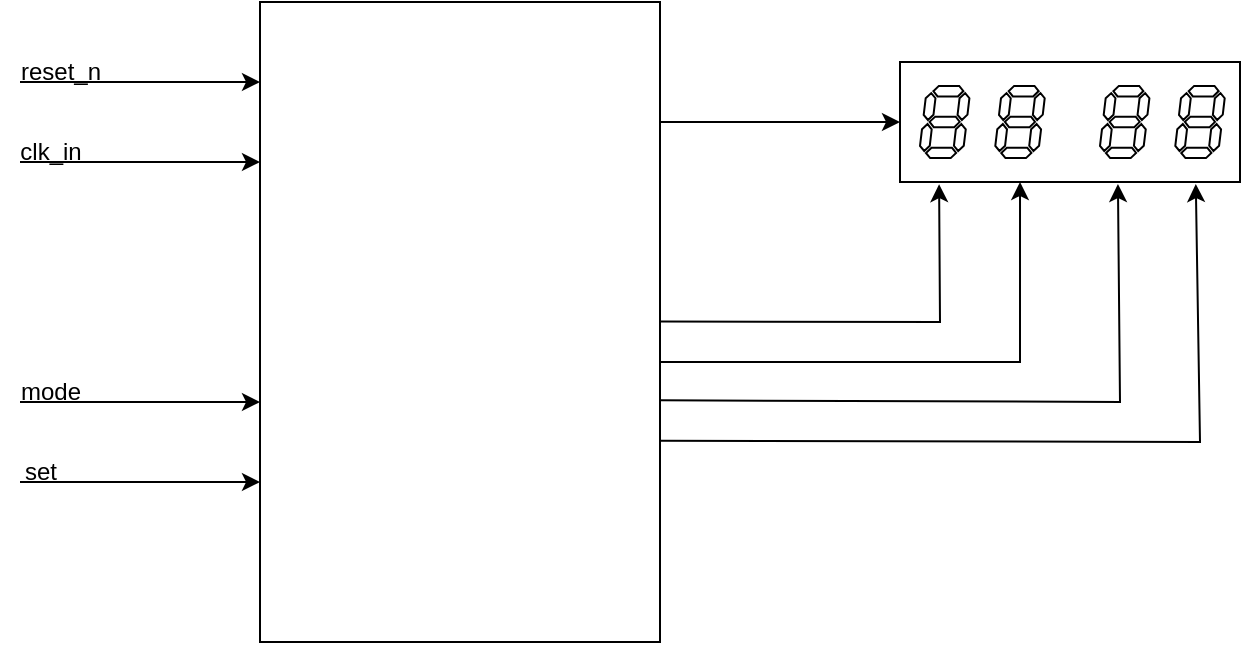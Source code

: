 <mxfile version="20.8.13" type="device" pages="2"><diagram name="Page-1" id="mXx1F76rcSffNdV9INZQ"><mxGraphModel dx="1687" dy="948" grid="1" gridSize="10" guides="1" tooltips="1" connect="1" arrows="1" fold="1" page="1" pageScale="1" pageWidth="850" pageHeight="1100" math="0" shadow="0"><root><mxCell id="0"/><mxCell id="1" parent="0"/><mxCell id="6MPICbB5i5nNK4QsKo3t-1" value="" style="rounded=0;whiteSpace=wrap;html=1;" vertex="1" parent="1"><mxGeometry x="320" y="200" width="200" height="320" as="geometry"/></mxCell><mxCell id="6MPICbB5i5nNK4QsKo3t-2" value="" style="endArrow=classic;html=1;rounded=0;" edge="1" parent="1"><mxGeometry width="50" height="50" relative="1" as="geometry"><mxPoint x="200" y="240" as="sourcePoint"/><mxPoint x="320" y="240" as="targetPoint"/></mxGeometry></mxCell><mxCell id="6MPICbB5i5nNK4QsKo3t-3" value="" style="endArrow=classic;html=1;rounded=0;" edge="1" parent="1"><mxGeometry width="50" height="50" relative="1" as="geometry"><mxPoint x="200" y="280" as="sourcePoint"/><mxPoint x="320" y="280" as="targetPoint"/></mxGeometry></mxCell><mxCell id="6MPICbB5i5nNK4QsKo3t-4" value="" style="endArrow=classic;html=1;rounded=0;" edge="1" parent="1"><mxGeometry width="50" height="50" relative="1" as="geometry"><mxPoint x="200" y="400" as="sourcePoint"/><mxPoint x="320" y="400" as="targetPoint"/></mxGeometry></mxCell><mxCell id="6MPICbB5i5nNK4QsKo3t-5" value="" style="endArrow=classic;html=1;rounded=0;" edge="1" parent="1"><mxGeometry width="50" height="50" relative="1" as="geometry"><mxPoint x="200" y="440" as="sourcePoint"/><mxPoint x="320" y="440" as="targetPoint"/></mxGeometry></mxCell><mxCell id="6MPICbB5i5nNK4QsKo3t-6" value="reset_n" style="text;html=1;align=center;verticalAlign=middle;resizable=0;points=[];autosize=1;strokeColor=none;fillColor=none;" vertex="1" parent="1"><mxGeometry x="190" y="220" width="60" height="30" as="geometry"/></mxCell><mxCell id="6MPICbB5i5nNK4QsKo3t-7" value="clk_in" style="text;html=1;align=center;verticalAlign=middle;resizable=0;points=[];autosize=1;strokeColor=none;fillColor=none;" vertex="1" parent="1"><mxGeometry x="190" y="260" width="50" height="30" as="geometry"/></mxCell><mxCell id="6MPICbB5i5nNK4QsKo3t-8" value="mode" style="text;html=1;align=center;verticalAlign=middle;resizable=0;points=[];autosize=1;strokeColor=none;fillColor=none;" vertex="1" parent="1"><mxGeometry x="190" y="380" width="50" height="30" as="geometry"/></mxCell><mxCell id="6MPICbB5i5nNK4QsKo3t-9" value="set" style="text;html=1;align=center;verticalAlign=middle;resizable=0;points=[];autosize=1;strokeColor=none;fillColor=none;" vertex="1" parent="1"><mxGeometry x="190" y="420" width="40" height="30" as="geometry"/></mxCell><mxCell id="6MPICbB5i5nNK4QsKo3t-10" value="" style="endArrow=classic;html=1;rounded=0;" edge="1" parent="1"><mxGeometry width="50" height="50" relative="1" as="geometry"><mxPoint x="520" y="260" as="sourcePoint"/><mxPoint x="640" y="260" as="targetPoint"/></mxGeometry></mxCell><mxCell id="6MPICbB5i5nNK4QsKo3t-11" value="" style="endArrow=classic;html=1;rounded=0;entryX=0.115;entryY=1.018;entryDx=0;entryDy=0;entryPerimeter=0;" edge="1" parent="1" target="6MPICbB5i5nNK4QsKo3t-15"><mxGeometry width="50" height="50" relative="1" as="geometry"><mxPoint x="520" y="359.71" as="sourcePoint"/><mxPoint x="660" y="310" as="targetPoint"/><Array as="points"><mxPoint x="660" y="360"/></Array></mxGeometry></mxCell><mxCell id="6MPICbB5i5nNK4QsKo3t-12" value="" style="endArrow=classic;html=1;rounded=0;entryX=0.353;entryY=1;entryDx=0;entryDy=0;entryPerimeter=0;" edge="1" parent="1" target="6MPICbB5i5nNK4QsKo3t-15"><mxGeometry width="50" height="50" relative="1" as="geometry"><mxPoint x="520" y="380.0" as="sourcePoint"/><mxPoint x="640" y="380.0" as="targetPoint"/><Array as="points"><mxPoint x="700" y="380"/></Array></mxGeometry></mxCell><mxCell id="6MPICbB5i5nNK4QsKo3t-13" value="" style="endArrow=classic;html=1;rounded=0;entryX=0.641;entryY=1.017;entryDx=0;entryDy=0;entryPerimeter=0;" edge="1" parent="1" target="6MPICbB5i5nNK4QsKo3t-15"><mxGeometry width="50" height="50" relative="1" as="geometry"><mxPoint x="520" y="399.14" as="sourcePoint"/><mxPoint x="640" y="399.14" as="targetPoint"/><Array as="points"><mxPoint x="750" y="400"/></Array></mxGeometry></mxCell><mxCell id="6MPICbB5i5nNK4QsKo3t-14" value="" style="endArrow=classic;html=1;rounded=0;entryX=0.87;entryY=1.017;entryDx=0;entryDy=0;entryPerimeter=0;" edge="1" parent="1" target="6MPICbB5i5nNK4QsKo3t-15"><mxGeometry width="50" height="50" relative="1" as="geometry"><mxPoint x="520" y="419.43" as="sourcePoint"/><mxPoint x="640" y="419.43" as="targetPoint"/><Array as="points"><mxPoint x="790" y="420"/></Array></mxGeometry></mxCell><mxCell id="6MPICbB5i5nNK4QsKo3t-15" value="" style="rounded=0;whiteSpace=wrap;html=1;" vertex="1" parent="1"><mxGeometry x="640" y="230" width="170" height="60" as="geometry"/></mxCell><mxCell id="6MPICbB5i5nNK4QsKo3t-16" value="" style="verticalLabelPosition=bottom;shadow=0;dashed=0;align=center;html=1;verticalAlign=top;shape=mxgraph.electrical.opto_electronics.7_segment_display;pointerEvents=1;" vertex="1" parent="1"><mxGeometry x="650" y="241.95" width="24.7" height="36.1" as="geometry"/></mxCell><mxCell id="6MPICbB5i5nNK4QsKo3t-17" value="" style="verticalLabelPosition=bottom;shadow=0;dashed=0;align=center;html=1;verticalAlign=top;shape=mxgraph.electrical.opto_electronics.7_segment_display;pointerEvents=1;" vertex="1" parent="1"><mxGeometry x="687.65" y="241.95" width="24.7" height="36.1" as="geometry"/></mxCell><mxCell id="6MPICbB5i5nNK4QsKo3t-18" value="" style="verticalLabelPosition=bottom;shadow=0;dashed=0;align=center;html=1;verticalAlign=top;shape=mxgraph.electrical.opto_electronics.7_segment_display;pointerEvents=1;" vertex="1" parent="1"><mxGeometry x="740" y="241.95" width="24.7" height="36.1" as="geometry"/></mxCell><mxCell id="6MPICbB5i5nNK4QsKo3t-19" value="" style="verticalLabelPosition=bottom;shadow=0;dashed=0;align=center;html=1;verticalAlign=top;shape=mxgraph.electrical.opto_electronics.7_segment_display;pointerEvents=1;" vertex="1" parent="1"><mxGeometry x="777.65" y="241.95" width="24.7" height="36.1" as="geometry"/></mxCell></root></mxGraphModel></diagram><diagram id="4hBkZKEF4-PL0l1GA5jW" name="Page-2"><mxGraphModel dx="2643" dy="1008" grid="1" gridSize="10" guides="1" tooltips="1" connect="1" arrows="1" fold="1" page="1" pageScale="1" pageWidth="850" pageHeight="1100" math="0" shadow="0"><root><mxCell id="0"/><mxCell id="1" parent="0"/><mxCell id="Nuwhg6K5Y2nDPjBQt7rq-1" value="" style="rounded=0;whiteSpace=wrap;html=1;movable=1;resizable=1;rotatable=1;deletable=1;editable=1;connectable=1;" vertex="1" parent="1"><mxGeometry x="-280" y="160" width="1000" height="360" as="geometry"/></mxCell><mxCell id="Nuwhg6K5Y2nDPjBQt7rq-2" value="" style="endArrow=classic;html=1;rounded=0;movable=0;resizable=0;rotatable=0;deletable=0;editable=0;connectable=0;" edge="1" parent="1"><mxGeometry width="50" height="50" relative="1" as="geometry"><mxPoint x="-400" y="240" as="sourcePoint"/><mxPoint x="-280" y="240" as="targetPoint"/></mxGeometry></mxCell><mxCell id="Nuwhg6K5Y2nDPjBQt7rq-3" value="" style="endArrow=classic;html=1;rounded=0;movable=0;resizable=0;rotatable=0;deletable=0;editable=0;connectable=0;" edge="1" parent="1"><mxGeometry width="50" height="50" relative="1" as="geometry"><mxPoint x="-400" y="280" as="sourcePoint"/><mxPoint x="-280" y="280" as="targetPoint"/></mxGeometry></mxCell><mxCell id="Nuwhg6K5Y2nDPjBQt7rq-4" value="" style="endArrow=classic;html=1;rounded=0;movable=0;resizable=0;rotatable=0;deletable=0;editable=0;connectable=0;" edge="1" parent="1"><mxGeometry width="50" height="50" relative="1" as="geometry"><mxPoint x="-400" y="390" as="sourcePoint"/><mxPoint x="-280" y="390" as="targetPoint"/></mxGeometry></mxCell><mxCell id="Nuwhg6K5Y2nDPjBQt7rq-5" value="" style="endArrow=classic;html=1;rounded=0;movable=0;resizable=0;rotatable=0;deletable=0;editable=0;connectable=0;" edge="1" parent="1"><mxGeometry width="50" height="50" relative="1" as="geometry"><mxPoint x="-400" y="467" as="sourcePoint"/><mxPoint x="-280" y="467" as="targetPoint"/></mxGeometry></mxCell><mxCell id="Nuwhg6K5Y2nDPjBQt7rq-6" value="reset_n" style="text;html=1;align=center;verticalAlign=middle;resizable=0;points=[];autosize=1;strokeColor=none;fillColor=none;movable=0;rotatable=0;deletable=0;editable=0;connectable=0;" vertex="1" parent="1"><mxGeometry x="-410" y="220" width="60" height="30" as="geometry"/></mxCell><mxCell id="Nuwhg6K5Y2nDPjBQt7rq-7" value="clk_in" style="text;html=1;align=center;verticalAlign=middle;resizable=0;points=[];autosize=1;strokeColor=none;fillColor=none;movable=0;rotatable=0;deletable=0;editable=0;connectable=0;" vertex="1" parent="1"><mxGeometry x="-410" y="260" width="50" height="30" as="geometry"/></mxCell><mxCell id="Nuwhg6K5Y2nDPjBQt7rq-8" value="mode" style="text;html=1;align=center;verticalAlign=middle;resizable=0;points=[];autosize=1;strokeColor=none;fillColor=none;movable=0;rotatable=0;deletable=0;editable=0;connectable=0;" vertex="1" parent="1"><mxGeometry x="-410" y="370" width="50" height="30" as="geometry"/></mxCell><mxCell id="Nuwhg6K5Y2nDPjBQt7rq-9" value="set" style="text;html=1;align=center;verticalAlign=middle;resizable=0;points=[];autosize=1;strokeColor=none;fillColor=none;movable=0;rotatable=0;deletable=0;editable=0;connectable=0;" vertex="1" parent="1"><mxGeometry x="-410" y="447" width="40" height="30" as="geometry"/></mxCell><mxCell id="Nuwhg6K5Y2nDPjBQt7rq-15" value="" style="rounded=0;whiteSpace=wrap;html=1;" vertex="1" parent="1"><mxGeometry x="840.54" y="380" width="170" height="60" as="geometry"/></mxCell><mxCell id="Nuwhg6K5Y2nDPjBQt7rq-16" value="" style="verticalLabelPosition=bottom;shadow=0;dashed=0;align=center;html=1;verticalAlign=top;shape=mxgraph.electrical.opto_electronics.7_segment_display;pointerEvents=1;" vertex="1" parent="1"><mxGeometry x="850.54" y="391.95" width="24.7" height="36.1" as="geometry"/></mxCell><mxCell id="Nuwhg6K5Y2nDPjBQt7rq-17" value="" style="verticalLabelPosition=bottom;shadow=0;dashed=0;align=center;html=1;verticalAlign=top;shape=mxgraph.electrical.opto_electronics.7_segment_display;pointerEvents=1;" vertex="1" parent="1"><mxGeometry x="888.19" y="391.95" width="24.7" height="36.1" as="geometry"/></mxCell><mxCell id="Nuwhg6K5Y2nDPjBQt7rq-18" value="" style="verticalLabelPosition=bottom;shadow=0;dashed=0;align=center;html=1;verticalAlign=top;shape=mxgraph.electrical.opto_electronics.7_segment_display;pointerEvents=1;" vertex="1" parent="1"><mxGeometry x="940.54" y="391.95" width="24.7" height="36.1" as="geometry"/></mxCell><mxCell id="Nuwhg6K5Y2nDPjBQt7rq-19" value="" style="verticalLabelPosition=bottom;shadow=0;dashed=0;align=center;html=1;verticalAlign=top;shape=mxgraph.electrical.opto_electronics.7_segment_display;pointerEvents=1;" vertex="1" parent="1"><mxGeometry x="978.19" y="391.95" width="24.7" height="36.1" as="geometry"/></mxCell><mxCell id="Nuwhg6K5Y2nDPjBQt7rq-20" value="S0" style="text;html=1;align=center;verticalAlign=middle;resizable=0;points=[];autosize=1;strokeColor=none;fillColor=none;" vertex="1" parent="1"><mxGeometry x="710" y="160" width="40" height="30" as="geometry"/></mxCell><mxCell id="Nuwhg6K5Y2nDPjBQt7rq-21" value="S1" style="text;html=1;align=center;verticalAlign=middle;resizable=0;points=[];autosize=1;strokeColor=none;fillColor=none;" vertex="1" parent="1"><mxGeometry x="710" y="180" width="40" height="30" as="geometry"/></mxCell><mxCell id="Nuwhg6K5Y2nDPjBQt7rq-22" value="S2" style="text;html=1;align=center;verticalAlign=middle;resizable=0;points=[];autosize=1;strokeColor=none;fillColor=none;" vertex="1" parent="1"><mxGeometry x="710" y="200" width="40" height="30" as="geometry"/></mxCell><mxCell id="Nuwhg6K5Y2nDPjBQt7rq-23" value="S3" style="text;html=1;align=center;verticalAlign=middle;resizable=0;points=[];autosize=1;strokeColor=none;fillColor=none;" vertex="1" parent="1"><mxGeometry x="710" y="220" width="40" height="30" as="geometry"/></mxCell><mxCell id="Nuwhg6K5Y2nDPjBQt7rq-25" value="(27 MHz)" style="text;html=1;align=center;verticalAlign=middle;resizable=0;points=[];autosize=1;strokeColor=none;fillColor=none;movable=0;rotatable=0;deletable=0;editable=0;connectable=0;" vertex="1" parent="1"><mxGeometry x="-400" y="278.05" width="70" height="30" as="geometry"/></mxCell><mxCell id="Nuwhg6K5Y2nDPjBQt7rq-26" value="/27M" style="rounded=0;whiteSpace=wrap;html=1;" vertex="1" parent="1"><mxGeometry x="-211" y="290" width="50" height="40" as="geometry"/></mxCell><mxCell id="Nuwhg6K5Y2nDPjBQt7rq-27" value="/27K" style="rounded=0;whiteSpace=wrap;html=1;movable=1;resizable=1;rotatable=1;deletable=1;editable=1;connectable=1;" vertex="1" parent="1"><mxGeometry x="-220" y="190" width="50" height="40" as="geometry"/></mxCell><mxCell id="Nuwhg6K5Y2nDPjBQt7rq-28" value="" style="endArrow=classic;html=1;rounded=0;strokeWidth=1;exitX=0;exitY=0.25;exitDx=0;exitDy=0;entryX=0;entryY=0.5;entryDx=0;entryDy=0;movable=1;resizable=1;rotatable=1;deletable=1;editable=1;connectable=1;" edge="1" parent="1" source="Nuwhg6K5Y2nDPjBQt7rq-1" target="Nuwhg6K5Y2nDPjBQt7rq-27"><mxGeometry width="50" height="50" relative="1" as="geometry"><mxPoint x="-290" y="150" as="sourcePoint"/><mxPoint x="-240" y="100" as="targetPoint"/><Array as="points"><mxPoint x="-250" y="280"/><mxPoint x="-250" y="210"/></Array></mxGeometry></mxCell><mxCell id="Nuwhg6K5Y2nDPjBQt7rq-32" value="" style="endArrow=classic;html=1;rounded=0;strokeWidth=1;exitX=1;exitY=0.5;exitDx=0;exitDy=0;entryX=0;entryY=0.5;entryDx=0;entryDy=0;" edge="1" parent="1" source="Nuwhg6K5Y2nDPjBQt7rq-27" target="Nuwhg6K5Y2nDPjBQt7rq-33"><mxGeometry width="50" height="50" relative="1" as="geometry"><mxPoint x="-150" y="170" as="sourcePoint"/><mxPoint x="620" y="470" as="targetPoint"/><Array as="points"/></mxGeometry></mxCell><mxCell id="Nuwhg6K5Y2nDPjBQt7rq-33" value="segment_&lt;br&gt;selector" style="rounded=0;whiteSpace=wrap;html=1;" vertex="1" parent="1"><mxGeometry x="460" y="170" width="69" height="80" as="geometry"/></mxCell><mxCell id="Nuwhg6K5Y2nDPjBQt7rq-11" value="" style="endArrow=classic;html=1;rounded=0;entryX=0.892;entryY=0.013;entryDx=0;entryDy=0;entryPerimeter=0;exitX=1.001;exitY=0.128;exitDx=0;exitDy=0;exitPerimeter=0;" edge="1" parent="1" target="Nuwhg6K5Y2nDPjBQt7rq-15" source="Nuwhg6K5Y2nDPjBQt7rq-33"><mxGeometry width="50" height="50" relative="1" as="geometry"><mxPoint x="530" y="220" as="sourcePoint"/><mxPoint x="860.09" y="151.08" as="targetPoint"/><Array as="points"><mxPoint x="990" y="180"/></Array></mxGeometry></mxCell><mxCell id="Nuwhg6K5Y2nDPjBQt7rq-12" value="" style="endArrow=classic;html=1;rounded=0;entryX=0.67;entryY=0.007;entryDx=0;entryDy=0;entryPerimeter=0;exitX=0.994;exitY=0.362;exitDx=0;exitDy=0;exitPerimeter=0;" edge="1" parent="1" target="Nuwhg6K5Y2nDPjBQt7rq-15" source="Nuwhg6K5Y2nDPjBQt7rq-33"><mxGeometry width="50" height="50" relative="1" as="geometry"><mxPoint x="679.002" y="240" as="sourcePoint"/><mxPoint x="900.55" y="150" as="targetPoint"/><Array as="points"><mxPoint x="954" y="200"/></Array></mxGeometry></mxCell><mxCell id="Nuwhg6K5Y2nDPjBQt7rq-13" value="" style="endArrow=classic;html=1;rounded=0;entryX=0.359;entryY=-0.011;entryDx=0;entryDy=0;entryPerimeter=0;exitX=1.015;exitY=0.612;exitDx=0;exitDy=0;exitPerimeter=0;" edge="1" parent="1" target="Nuwhg6K5Y2nDPjBQt7rq-15" source="Nuwhg6K5Y2nDPjBQt7rq-33"><mxGeometry width="50" height="50" relative="1" as="geometry"><mxPoint x="679.002" y="259.14" as="sourcePoint"/><mxPoint x="949.51" y="151.02" as="targetPoint"/><Array as="points"><mxPoint x="902" y="219"/></Array></mxGeometry></mxCell><mxCell id="Nuwhg6K5Y2nDPjBQt7rq-14" value="" style="endArrow=classic;html=1;rounded=0;entryX=0.115;entryY=-0.003;entryDx=0;entryDy=0;entryPerimeter=0;exitX=1.015;exitY=0.865;exitDx=0;exitDy=0;exitPerimeter=0;" edge="1" parent="1" target="Nuwhg6K5Y2nDPjBQt7rq-15" source="Nuwhg6K5Y2nDPjBQt7rq-33"><mxGeometry width="50" height="50" relative="1" as="geometry"><mxPoint x="679.002" y="279.43" as="sourcePoint"/><mxPoint x="988.44" y="151.02" as="targetPoint"/><Array as="points"><mxPoint x="860" y="240"/></Array></mxGeometry></mxCell><mxCell id="Nuwhg6K5Y2nDPjBQt7rq-37" value="" style="endArrow=classic;html=1;rounded=0;strokeWidth=1;entryX=0;entryY=0.5;entryDx=0;entryDy=0;exitX=1;exitY=0.5;exitDx=0;exitDy=0;" edge="1" parent="1" source="Nuwhg6K5Y2nDPjBQt7rq-26" target="Nuwhg6K5Y2nDPjBQt7rq-38"><mxGeometry width="50" height="50" relative="1" as="geometry"><mxPoint x="50" y="328.05" as="sourcePoint"/><mxPoint x="100" y="278.05" as="targetPoint"/></mxGeometry></mxCell><mxCell id="Nuwhg6K5Y2nDPjBQt7rq-38" value="sec&lt;br&gt;_counter" style="rounded=0;whiteSpace=wrap;html=1;" vertex="1" parent="1"><mxGeometry x="-101" y="290" width="50" height="40" as="geometry"/></mxCell><mxCell id="Nuwhg6K5Y2nDPjBQt7rq-39" value="s_tick" style="text;html=1;align=center;verticalAlign=middle;resizable=0;points=[];autosize=1;strokeColor=none;fillColor=none;" vertex="1" parent="1"><mxGeometry x="-161" y="290" width="50" height="30" as="geometry"/></mxCell><mxCell id="Nuwhg6K5Y2nDPjBQt7rq-41" value="" style="endArrow=classic;html=1;rounded=0;strokeWidth=1;entryX=0;entryY=0.5;entryDx=0;entryDy=0;" edge="1" parent="1" target="Nuwhg6K5Y2nDPjBQt7rq-42"><mxGeometry width="50" height="50" relative="1" as="geometry"><mxPoint x="35" y="320" as="sourcePoint"/><mxPoint x="85" y="270" as="targetPoint"/></mxGeometry></mxCell><mxCell id="Nuwhg6K5Y2nDPjBQt7rq-42" value="min&lt;br&gt;_counter" style="rounded=0;whiteSpace=wrap;html=1;" vertex="1" parent="1"><mxGeometry x="95" y="300" width="50" height="40" as="geometry"/></mxCell><mxCell id="Nuwhg6K5Y2nDPjBQt7rq-43" value="m_tick" style="text;html=1;align=center;verticalAlign=middle;resizable=0;points=[];autosize=1;strokeColor=none;fillColor=none;" vertex="1" parent="1"><mxGeometry x="30" y="300" width="60" height="30" as="geometry"/></mxCell><mxCell id="Nuwhg6K5Y2nDPjBQt7rq-44" value="" style="endArrow=classic;html=1;rounded=0;strokeWidth=1;entryX=0;entryY=0.5;entryDx=0;entryDy=0;" edge="1" parent="1" target="Nuwhg6K5Y2nDPjBQt7rq-45"><mxGeometry width="50" height="50" relative="1" as="geometry"><mxPoint x="230" y="330" as="sourcePoint"/><mxPoint x="280" y="280" as="targetPoint"/></mxGeometry></mxCell><mxCell id="Nuwhg6K5Y2nDPjBQt7rq-45" value="hr&lt;br&gt;_counter" style="rounded=0;whiteSpace=wrap;html=1;" vertex="1" parent="1"><mxGeometry x="290" y="310" width="50" height="40" as="geometry"/></mxCell><mxCell id="Nuwhg6K5Y2nDPjBQt7rq-46" value="h_tick" style="text;html=1;align=center;verticalAlign=middle;resizable=0;points=[];autosize=1;strokeColor=none;fillColor=none;" vertex="1" parent="1"><mxGeometry x="230" y="310" width="50" height="30" as="geometry"/></mxCell><mxCell id="Nuwhg6K5Y2nDPjBQt7rq-48" value="FSM" style="rounded=0;whiteSpace=wrap;html=1;movable=0;resizable=0;rotatable=0;deletable=0;editable=0;connectable=0;" vertex="1" parent="1"><mxGeometry x="-220" y="360" width="50" height="60" as="geometry"/></mxCell><mxCell id="Nuwhg6K5Y2nDPjBQt7rq-49" value="" style="endArrow=classic;html=1;rounded=0;strokeWidth=1;entryX=0;entryY=0.5;entryDx=0;entryDy=0;movable=0;resizable=0;rotatable=0;deletable=0;editable=0;connectable=0;" edge="1" parent="1" target="Nuwhg6K5Y2nDPjBQt7rq-48"><mxGeometry width="50" height="50" relative="1" as="geometry"><mxPoint x="-280" y="390" as="sourcePoint"/><mxPoint x="-230" y="340" as="targetPoint"/></mxGeometry></mxCell><mxCell id="Nuwhg6K5Y2nDPjBQt7rq-50" value="" style="endArrow=classic;html=1;rounded=0;strokeWidth=1;movable=0;resizable=0;rotatable=0;deletable=0;editable=0;connectable=0;" edge="1" parent="1"><mxGeometry width="50" height="50" relative="1" as="geometry"><mxPoint x="-170" y="370" as="sourcePoint"/><mxPoint x="-70" y="370" as="targetPoint"/></mxGeometry></mxCell><mxCell id="Nuwhg6K5Y2nDPjBQt7rq-51" value="" style="endArrow=classic;html=1;rounded=0;strokeWidth=1;entryX=0.895;entryY=0.577;entryDx=0;entryDy=0;movable=0;resizable=0;rotatable=0;deletable=0;editable=0;connectable=0;entryPerimeter=0;" edge="1" parent="1"><mxGeometry width="50" height="50" relative="1" as="geometry"><mxPoint x="-170" y="389.76" as="sourcePoint"/><mxPoint x="-89.415" y="436.081" as="targetPoint"/><Array as="points"><mxPoint x="-90" y="390"/></Array></mxGeometry></mxCell><mxCell id="Nuwhg6K5Y2nDPjBQt7rq-52" value="" style="endArrow=classic;html=1;rounded=0;strokeWidth=1;entryX=1;entryY=0;entryDx=0;entryDy=0;movable=0;resizable=0;rotatable=0;deletable=0;editable=0;connectable=0;" edge="1" parent="1"><mxGeometry width="50" height="50" relative="1" as="geometry"><mxPoint x="-170" y="410" as="sourcePoint"/><mxPoint x="-102.5" y="443.07" as="targetPoint"/><Array as="points"><mxPoint x="-103" y="410"/></Array></mxGeometry></mxCell><mxCell id="Nuwhg6K5Y2nDPjBQt7rq-53" value="mode_clock" style="text;html=1;align=center;verticalAlign=middle;resizable=0;points=[];autosize=1;strokeColor=none;fillColor=none;movable=0;rotatable=0;deletable=0;editable=0;connectable=0;" vertex="1" parent="1"><mxGeometry x="-176" y="350" width="90" height="30" as="geometry"/></mxCell><mxCell id="Nuwhg6K5Y2nDPjBQt7rq-54" value="mode_min" style="text;html=1;align=center;verticalAlign=middle;resizable=0;points=[];autosize=1;strokeColor=none;fillColor=none;movable=0;rotatable=0;deletable=0;editable=0;connectable=0;" vertex="1" parent="1"><mxGeometry x="-176" y="370" width="80" height="30" as="geometry"/></mxCell><mxCell id="Nuwhg6K5Y2nDPjBQt7rq-55" value="mode_hr" style="text;html=1;align=center;verticalAlign=middle;resizable=0;points=[];autosize=1;strokeColor=none;fillColor=none;movable=0;rotatable=0;deletable=0;editable=0;connectable=0;" vertex="1" parent="1"><mxGeometry x="-176" y="390" width="70" height="30" as="geometry"/></mxCell><mxCell id="Nuwhg6K5Y2nDPjBQt7rq-58" value="" style="endArrow=classic;html=1;rounded=0;movable=0;resizable=0;rotatable=0;deletable=0;editable=0;connectable=0;entryX=0.5;entryY=0;entryDx=0;entryDy=0;" edge="1" parent="1"><mxGeometry width="50" height="50" relative="1" as="geometry"><mxPoint x="-280" y="466.57" as="sourcePoint"/><mxPoint x="-112.495" y="466.2" as="targetPoint"/></mxGeometry></mxCell><mxCell id="Nuwhg6K5Y2nDPjBQt7rq-65" value="" style="endArrow=none;html=1;rounded=0;strokeWidth=1;endFill=0;movable=1;resizable=1;rotatable=1;deletable=1;editable=1;connectable=1;" edge="1" parent="1"><mxGeometry width="50" height="50" relative="1" as="geometry"><mxPoint x="-72" y="444.0" as="sourcePoint"/><mxPoint x="-50" y="444" as="targetPoint"/></mxGeometry></mxCell><mxCell id="Nuwhg6K5Y2nDPjBQt7rq-66" value="" style="endArrow=none;html=1;rounded=0;strokeWidth=1;endFill=0;movable=1;resizable=1;rotatable=1;deletable=1;editable=1;connectable=1;" edge="1" parent="1"><mxGeometry width="50" height="50" relative="1" as="geometry"><mxPoint x="-72" y="490.2" as="sourcePoint"/><mxPoint x="-50" y="490" as="targetPoint"/></mxGeometry></mxCell><mxCell id="Nuwhg6K5Y2nDPjBQt7rq-67" value="" style="endArrow=classic;html=1;rounded=0;strokeWidth=1;movable=1;resizable=1;rotatable=1;deletable=1;editable=1;connectable=1;entryX=0.623;entryY=1.009;entryDx=0;entryDy=0;entryPerimeter=0;" edge="1" parent="1" target="Nuwhg6K5Y2nDPjBQt7rq-92"><mxGeometry width="50" height="50" relative="1" as="geometry"><mxPoint x="-72" y="458.83" as="sourcePoint"/><mxPoint x="-32" y="458.83" as="targetPoint"/><Array as="points"><mxPoint x="-20" y="459"/><mxPoint x="-20" y="327"/></Array></mxGeometry></mxCell><mxCell id="Nuwhg6K5Y2nDPjBQt7rq-68" value="" style="endArrow=classic;html=1;rounded=0;strokeWidth=1;movable=1;resizable=1;rotatable=1;deletable=1;editable=1;connectable=1;entryX=0.626;entryY=1.02;entryDx=0;entryDy=0;entryPerimeter=0;" edge="1" parent="1" target="Nuwhg6K5Y2nDPjBQt7rq-109"><mxGeometry width="50" height="50" relative="1" as="geometry"><mxPoint x="-72" y="474.0" as="sourcePoint"/><mxPoint x="-32" y="474.0" as="targetPoint"/><Array as="points"><mxPoint x="180" y="474"/><mxPoint x="180" y="337"/></Array></mxGeometry></mxCell><mxCell id="Nuwhg6K5Y2nDPjBQt7rq-70" value="1:4&lt;br&gt;demux" style="shape=trapezoid;perimeter=trapezoidPerimeter;whiteSpace=wrap;html=1;fixedSize=1;rotation=-90;movable=0;resizable=0;rotatable=0;deletable=0;editable=0;connectable=0;" vertex="1" parent="1"><mxGeometry x="-130.31" y="445.89" width="75.63" height="40" as="geometry"/></mxCell><mxCell id="Nuwhg6K5Y2nDPjBQt7rq-90" value="" style="endArrow=classic;html=1;rounded=0;strokeWidth=1;entryX=0;entryY=0.5;entryDx=0;entryDy=0;" edge="1" parent="1" target="Nuwhg6K5Y2nDPjBQt7rq-26"><mxGeometry width="50" height="50" relative="1" as="geometry"><mxPoint x="-280" y="280" as="sourcePoint"/><mxPoint x="-230" y="230" as="targetPoint"/><Array as="points"><mxPoint x="-250" y="280"/><mxPoint x="-250" y="310"/></Array></mxGeometry></mxCell><mxCell id="Nuwhg6K5Y2nDPjBQt7rq-91" value="" style="endArrow=classic;html=1;rounded=0;strokeWidth=1;entryX=0;entryY=0.5;entryDx=0;entryDy=0;exitX=1;exitY=0.5;exitDx=0;exitDy=0;" edge="1" parent="1"><mxGeometry width="50" height="50" relative="1" as="geometry"><mxPoint x="-51" y="309.76" as="sourcePoint"/><mxPoint x="9" y="309.76" as="targetPoint"/></mxGeometry></mxCell><mxCell id="Nuwhg6K5Y2nDPjBQt7rq-92" value="2:1&lt;br&gt;mux" style="shape=trapezoid;perimeter=trapezoidPerimeter;whiteSpace=wrap;html=1;fixedSize=1;rotation=-90;movable=1;resizable=1;rotatable=1;deletable=1;editable=1;connectable=1;direction=west;" vertex="1" parent="1"><mxGeometry x="-5" y="305" width="55.63" height="30" as="geometry"/></mxCell><mxCell id="Nuwhg6K5Y2nDPjBQt7rq-94" value="" style="edgeStyle=none;orthogonalLoop=1;jettySize=auto;html=1;rounded=0;strokeWidth=1;endArrow=none;endFill=0;" edge="1" parent="1"><mxGeometry width="100" relative="1" as="geometry"><mxPoint x="-70" y="520" as="sourcePoint"/><mxPoint x="30" y="520" as="targetPoint"/><Array as="points"/></mxGeometry></mxCell><mxCell id="Nuwhg6K5Y2nDPjBQt7rq-95" value="0" style="text;html=1;align=center;verticalAlign=middle;resizable=0;points=[];autosize=1;strokeColor=none;fillColor=none;" vertex="1" parent="1"><mxGeometry x="-81" y="425.89" width="30" height="30" as="geometry"/></mxCell><mxCell id="Nuwhg6K5Y2nDPjBQt7rq-96" value="1" style="text;html=1;align=center;verticalAlign=middle;resizable=0;points=[];autosize=1;strokeColor=none;fillColor=none;" vertex="1" parent="1"><mxGeometry x="-81" y="440" width="30" height="30" as="geometry"/></mxCell><mxCell id="Nuwhg6K5Y2nDPjBQt7rq-97" value="2" style="text;html=1;align=center;verticalAlign=middle;resizable=0;points=[];autosize=1;strokeColor=none;fillColor=none;" vertex="1" parent="1"><mxGeometry x="-81" y="455.89" width="30" height="30" as="geometry"/></mxCell><mxCell id="Nuwhg6K5Y2nDPjBQt7rq-100" value="3" style="text;html=1;align=center;verticalAlign=middle;resizable=0;points=[];autosize=1;strokeColor=none;fillColor=none;" vertex="1" parent="1"><mxGeometry x="-81" y="470" width="30" height="30" as="geometry"/></mxCell><mxCell id="Nuwhg6K5Y2nDPjBQt7rq-108" value="" style="endArrow=classic;html=1;rounded=0;strokeWidth=1;entryX=0;entryY=0.5;entryDx=0;entryDy=0;exitX=1;exitY=0.5;exitDx=0;exitDy=0;" edge="1" parent="1"><mxGeometry width="50" height="50" relative="1" as="geometry"><mxPoint x="145" y="319.76" as="sourcePoint"/><mxPoint x="205" y="319.76" as="targetPoint"/></mxGeometry></mxCell><mxCell id="Nuwhg6K5Y2nDPjBQt7rq-109" value="2:1&lt;br&gt;mux" style="shape=trapezoid;perimeter=trapezoidPerimeter;whiteSpace=wrap;html=1;fixedSize=1;rotation=-90;movable=1;resizable=1;rotatable=1;deletable=1;editable=1;connectable=1;direction=west;" vertex="1" parent="1"><mxGeometry x="191" y="315" width="55.63" height="30" as="geometry"/></mxCell><mxCell id="Nuwhg6K5Y2nDPjBQt7rq-111" value="segment&lt;br&gt;_decoder" style="rounded=0;whiteSpace=wrap;html=1;" vertex="1" parent="1"><mxGeometry x="620" y="380" width="60" height="60" as="geometry"/></mxCell><mxCell id="Nuwhg6K5Y2nDPjBQt7rq-10" value="" style="endArrow=classic;html=1;rounded=0;strokeWidth=4;exitX=1;exitY=0.5;exitDx=0;exitDy=0;" edge="1" parent="1" source="Nuwhg6K5Y2nDPjBQt7rq-111"><mxGeometry width="50" height="50" relative="1" as="geometry"><mxPoint x="744.475" y="410" as="sourcePoint"/><mxPoint x="840.54" y="410" as="targetPoint"/></mxGeometry></mxCell><mxCell id="Nuwhg6K5Y2nDPjBQt7rq-24" value="SA:SG" style="edgeLabel;html=1;align=center;verticalAlign=middle;resizable=0;points=[];" vertex="1" connectable="0" parent="Nuwhg6K5Y2nDPjBQt7rq-10"><mxGeometry x="-0.153" relative="1" as="geometry"><mxPoint as="offset"/></mxGeometry></mxCell><mxCell id="Nuwhg6K5Y2nDPjBQt7rq-117" value="" style="shape=trapezoid;perimeter=trapezoidPerimeter;whiteSpace=wrap;html=1;fixedSize=1;rotation=90;movable=1;resizable=1;rotatable=1;deletable=1;editable=1;connectable=1;" vertex="1" parent="1"><mxGeometry x="512" y="389.95" width="75.63" height="40" as="geometry"/></mxCell><mxCell id="Nuwhg6K5Y2nDPjBQt7rq-118" value="" style="endArrow=classic;html=1;rounded=0;strokeWidth=1;entryX=0;entryY=0.5;entryDx=0;entryDy=0;exitX=0.5;exitY=0;exitDx=0;exitDy=0;" edge="1" parent="1" source="Nuwhg6K5Y2nDPjBQt7rq-117" target="Nuwhg6K5Y2nDPjBQt7rq-111"><mxGeometry width="50" height="50" relative="1" as="geometry"><mxPoint x="568" y="413" as="sourcePoint"/><mxPoint x="618" y="363" as="targetPoint"/></mxGeometry></mxCell><mxCell id="Nuwhg6K5Y2nDPjBQt7rq-119" value="" style="endArrow=classic;html=1;rounded=0;strokeWidth=1;" edge="1" parent="1"><mxGeometry width="50" height="50" relative="1" as="geometry"><mxPoint x="340" y="340" as="sourcePoint"/><mxPoint x="530" y="440" as="targetPoint"/><Array as="points"><mxPoint x="410" y="340"/><mxPoint x="410" y="440"/></Array></mxGeometry></mxCell><mxCell id="Nuwhg6K5Y2nDPjBQt7rq-120" value="" style="endArrow=classic;html=1;rounded=0;strokeWidth=1;" edge="1" parent="1"><mxGeometry width="50" height="50" relative="1" as="geometry"><mxPoint x="340" y="320" as="sourcePoint"/><mxPoint x="530" y="420" as="targetPoint"/><Array as="points"><mxPoint x="420" y="320"/><mxPoint x="420" y="420"/></Array></mxGeometry></mxCell><mxCell id="Nuwhg6K5Y2nDPjBQt7rq-121" value="" style="endArrow=classic;html=1;rounded=0;strokeWidth=1;exitX=0.25;exitY=0;exitDx=0;exitDy=0;entryX=0.158;entryY=1.024;entryDx=0;entryDy=0;entryPerimeter=0;" edge="1" parent="1" source="Nuwhg6K5Y2nDPjBQt7rq-42" target="Nuwhg6K5Y2nDPjBQt7rq-117"><mxGeometry width="50" height="50" relative="1" as="geometry"><mxPoint x="160" y="140" as="sourcePoint"/><mxPoint x="210" y="90" as="targetPoint"/><Array as="points"><mxPoint x="108" y="260"/><mxPoint x="450" y="260"/><mxPoint x="450" y="384"/></Array></mxGeometry></mxCell><mxCell id="Nuwhg6K5Y2nDPjBQt7rq-122" value="" style="endArrow=classic;html=1;rounded=0;strokeWidth=1;exitX=0.702;exitY=0.006;exitDx=0;exitDy=0;exitPerimeter=0;entryX=0.377;entryY=1.003;entryDx=0;entryDy=0;entryPerimeter=0;" edge="1" parent="1" source="Nuwhg6K5Y2nDPjBQt7rq-42" target="Nuwhg6K5Y2nDPjBQt7rq-117"><mxGeometry width="50" height="50" relative="1" as="geometry"><mxPoint x="131" y="300" as="sourcePoint"/><mxPoint x="530" y="398" as="targetPoint"/><Array as="points"><mxPoint x="130.5" y="270"/><mxPoint x="440" y="270"/><mxPoint x="440" y="400"/></Array></mxGeometry></mxCell></root></mxGraphModel></diagram></mxfile>